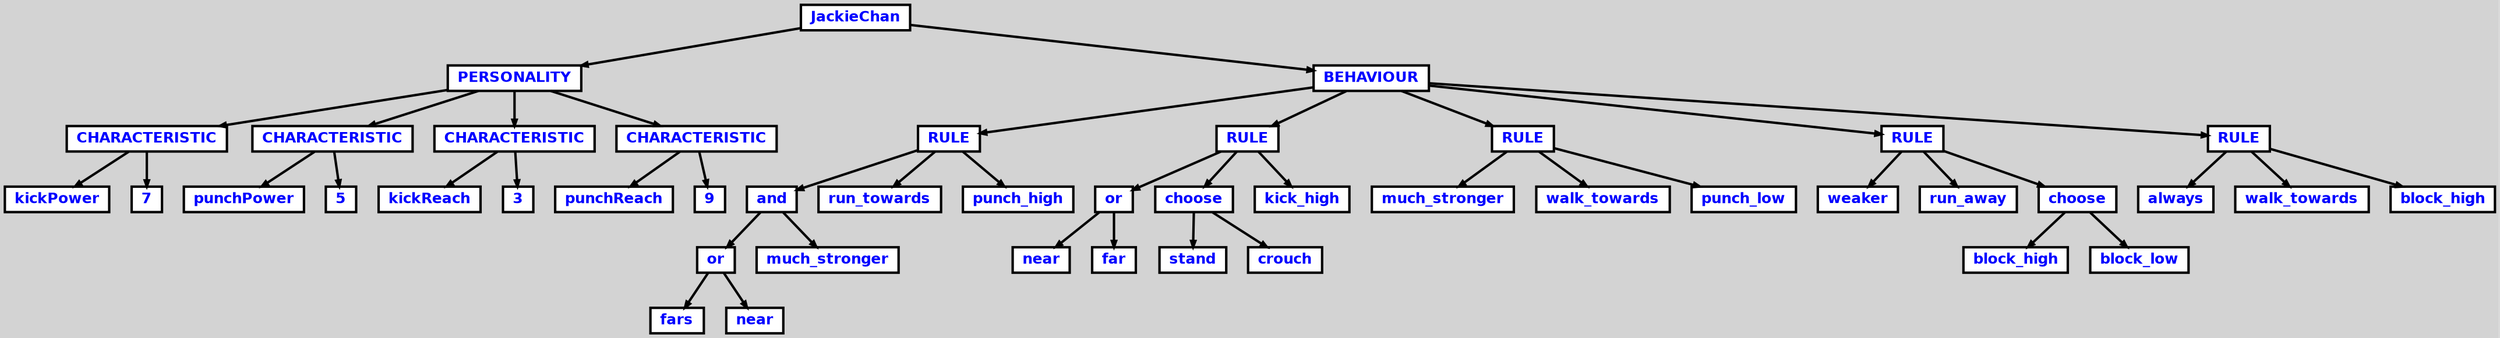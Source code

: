 digraph {

	ordering=out;
	ranksep=.4;
	bgcolor="lightgrey"; node [shape=box, fixedsize=false, fontsize=12, fontname="Helvetica-bold", fontcolor="blue"
		width=.25, height=.25, color="black", fillcolor="white", style="filled, solid, bold"];
	edge [arrowsize=.5, color="black", style="bold"]

  n0 [label="JackieChan"];
  n1 [label="PERSONALITY"];
  n1 [label="PERSONALITY"];
  n2 [label="CHARACTERISTIC"];
  n2 [label="CHARACTERISTIC"];
  n3 [label="kickPower"];
  n4 [label="7"];
  n5 [label="CHARACTERISTIC"];
  n5 [label="CHARACTERISTIC"];
  n6 [label="punchPower"];
  n7 [label="5"];
  n8 [label="CHARACTERISTIC"];
  n8 [label="CHARACTERISTIC"];
  n9 [label="kickReach"];
  n10 [label="3"];
  n11 [label="CHARACTERISTIC"];
  n11 [label="CHARACTERISTIC"];
  n12 [label="punchReach"];
  n13 [label="9"];
  n14 [label="BEHAVIOUR"];
  n14 [label="BEHAVIOUR"];
  n15 [label="RULE"];
  n15 [label="RULE"];
  n16 [label="and"];
  n16 [label="and"];
  n17 [label="or"];
  n17 [label="or"];
  n18 [label="fars"];
  n19 [label="near"];
  n20 [label="much_stronger"];
  n21 [label="run_towards"];
  n22 [label="punch_high"];
  n23 [label="RULE"];
  n23 [label="RULE"];
  n24 [label="or"];
  n24 [label="or"];
  n25 [label="near"];
  n26 [label="far"];
  n27 [label="choose"];
  n27 [label="choose"];
  n28 [label="stand"];
  n29 [label="crouch"];
  n30 [label="kick_high"];
  n31 [label="RULE"];
  n31 [label="RULE"];
  n32 [label="much_stronger"];
  n33 [label="walk_towards"];
  n34 [label="punch_low"];
  n35 [label="RULE"];
  n35 [label="RULE"];
  n36 [label="weaker"];
  n37 [label="run_away"];
  n38 [label="choose"];
  n38 [label="choose"];
  n39 [label="block_high"];
  n40 [label="block_low"];
  n41 [label="RULE"];
  n41 [label="RULE"];
  n42 [label="always"];
  n43 [label="walk_towards"];
  n44 [label="block_high"];

  n0 -> n1 // "JackieChan" -> "PERSONALITY"
  n1 -> n2 // "PERSONALITY" -> "CHARACTERISTIC"
  n2 -> n3 // "CHARACTERISTIC" -> "kickPower"
  n2 -> n4 // "CHARACTERISTIC" -> "7"
  n1 -> n5 // "PERSONALITY" -> "CHARACTERISTIC"
  n5 -> n6 // "CHARACTERISTIC" -> "punchPower"
  n5 -> n7 // "CHARACTERISTIC" -> "5"
  n1 -> n8 // "PERSONALITY" -> "CHARACTERISTIC"
  n8 -> n9 // "CHARACTERISTIC" -> "kickReach"
  n8 -> n10 // "CHARACTERISTIC" -> "3"
  n1 -> n11 // "PERSONALITY" -> "CHARACTERISTIC"
  n11 -> n12 // "CHARACTERISTIC" -> "punchReach"
  n11 -> n13 // "CHARACTERISTIC" -> "9"
  n0 -> n14 // "JackieChan" -> "BEHAVIOUR"
  n14 -> n15 // "BEHAVIOUR" -> "RULE"
  n15 -> n16 // "RULE" -> "and"
  n16 -> n17 // "and" -> "or"
  n17 -> n18 // "or" -> "fars"
  n17 -> n19 // "or" -> "near"
  n16 -> n20 // "and" -> "much_stronger"
  n15 -> n21 // "RULE" -> "run_towards"
  n15 -> n22 // "RULE" -> "punch_high"
  n14 -> n23 // "BEHAVIOUR" -> "RULE"
  n23 -> n24 // "RULE" -> "or"
  n24 -> n25 // "or" -> "near"
  n24 -> n26 // "or" -> "far"
  n23 -> n27 // "RULE" -> "choose"
  n27 -> n28 // "choose" -> "stand"
  n27 -> n29 // "choose" -> "crouch"
  n23 -> n30 // "RULE" -> "kick_high"
  n14 -> n31 // "BEHAVIOUR" -> "RULE"
  n31 -> n32 // "RULE" -> "much_stronger"
  n31 -> n33 // "RULE" -> "walk_towards"
  n31 -> n34 // "RULE" -> "punch_low"
  n14 -> n35 // "BEHAVIOUR" -> "RULE"
  n35 -> n36 // "RULE" -> "weaker"
  n35 -> n37 // "RULE" -> "run_away"
  n35 -> n38 // "RULE" -> "choose"
  n38 -> n39 // "choose" -> "block_high"
  n38 -> n40 // "choose" -> "block_low"
  n14 -> n41 // "BEHAVIOUR" -> "RULE"
  n41 -> n42 // "RULE" -> "always"
  n41 -> n43 // "RULE" -> "walk_towards"
  n41 -> n44 // "RULE" -> "block_high"

}
